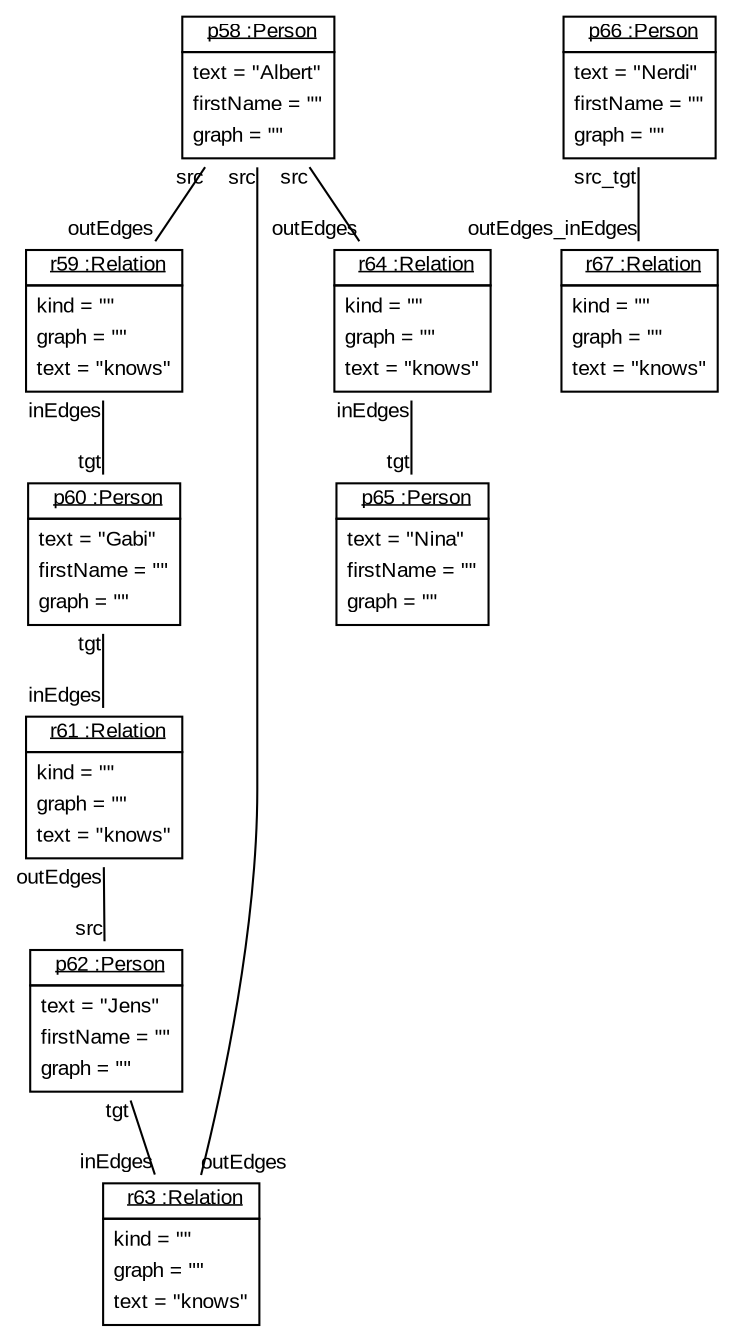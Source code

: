 graph ObjectDiagram {
   node [shape = none, fontsize = 10, fontname = "Arial"];
   edge [fontsize = 10, fontname = "Arial"];
   compound=true;

p58 [label=<<table border='0' cellborder='1' cellspacing='0'> <tr> <td href="../examples/org/sdmlib/examples/m2m/Person.java"> <u>p58 :Person</u></td></tr><tr><td><table border='0' cellborder='0' cellspacing='0'><tr><td align='left'>text = "Albert"</td></tr><tr><td align='left'>firstName = ""</td></tr><tr><td align='left'>graph = ""</td></tr></table></td></tr></table>>];
r59 [label=<<table border='0' cellborder='1' cellspacing='0'> <tr> <td href="../examples/org/sdmlib/examples/m2m/Relation.java"> <u>r59 :Relation</u></td></tr><tr><td><table border='0' cellborder='0' cellspacing='0'><tr><td align='left'>kind = ""</td></tr><tr><td align='left'>graph = ""</td></tr><tr><td align='left'>text = "knows"</td></tr></table></td></tr></table>>];
p60 [label=<<table border='0' cellborder='1' cellspacing='0'> <tr> <td href="../examples/org/sdmlib/examples/m2m/Person.java"> <u>p60 :Person</u></td></tr><tr><td><table border='0' cellborder='0' cellspacing='0'><tr><td align='left'>text = "Gabi"</td></tr><tr><td align='left'>firstName = ""</td></tr><tr><td align='left'>graph = ""</td></tr></table></td></tr></table>>];
r61 [label=<<table border='0' cellborder='1' cellspacing='0'> <tr> <td href="../examples/org/sdmlib/examples/m2m/Relation.java"> <u>r61 :Relation</u></td></tr><tr><td><table border='0' cellborder='0' cellspacing='0'><tr><td align='left'>kind = ""</td></tr><tr><td align='left'>graph = ""</td></tr><tr><td align='left'>text = "knows"</td></tr></table></td></tr></table>>];
p62 [label=<<table border='0' cellborder='1' cellspacing='0'> <tr> <td href="../examples/org/sdmlib/examples/m2m/Person.java"> <u>p62 :Person</u></td></tr><tr><td><table border='0' cellborder='0' cellspacing='0'><tr><td align='left'>text = "Jens"</td></tr><tr><td align='left'>firstName = ""</td></tr><tr><td align='left'>graph = ""</td></tr></table></td></tr></table>>];
r63 [label=<<table border='0' cellborder='1' cellspacing='0'> <tr> <td href="../examples/org/sdmlib/examples/m2m/Relation.java"> <u>r63 :Relation</u></td></tr><tr><td><table border='0' cellborder='0' cellspacing='0'><tr><td align='left'>kind = ""</td></tr><tr><td align='left'>graph = ""</td></tr><tr><td align='left'>text = "knows"</td></tr></table></td></tr></table>>];
r64 [label=<<table border='0' cellborder='1' cellspacing='0'> <tr> <td href="../examples/org/sdmlib/examples/m2m/Relation.java"> <u>r64 :Relation</u></td></tr><tr><td><table border='0' cellborder='0' cellspacing='0'><tr><td align='left'>kind = ""</td></tr><tr><td align='left'>graph = ""</td></tr><tr><td align='left'>text = "knows"</td></tr></table></td></tr></table>>];
p65 [label=<<table border='0' cellborder='1' cellspacing='0'> <tr> <td href="../examples/org/sdmlib/examples/m2m/Person.java"> <u>p65 :Person</u></td></tr><tr><td><table border='0' cellborder='0' cellspacing='0'><tr><td align='left'>text = "Nina"</td></tr><tr><td align='left'>firstName = ""</td></tr><tr><td align='left'>graph = ""</td></tr></table></td></tr></table>>];
p66 [label=<<table border='0' cellborder='1' cellspacing='0'> <tr> <td href="../examples/org/sdmlib/examples/m2m/Person.java"> <u>p66 :Person</u></td></tr><tr><td><table border='0' cellborder='0' cellspacing='0'><tr><td align='left'>text = "Nerdi"</td></tr><tr><td align='left'>firstName = ""</td></tr><tr><td align='left'>graph = ""</td></tr></table></td></tr></table>>];
r67 [label=<<table border='0' cellborder='1' cellspacing='0'> <tr> <td href="../examples/org/sdmlib/examples/m2m/Relation.java"> <u>r67 :Relation</u></td></tr><tr><td><table border='0' cellborder='0' cellspacing='0'><tr><td align='left'>kind = ""</td></tr><tr><td align='left'>graph = ""</td></tr><tr><td align='left'>text = "knows"</td></tr></table></td></tr></table>>];

p58 -- r59 [headlabel = "outEdges" taillabel = "src"];
p58 -- r63 [headlabel = "outEdges" taillabel = "src"];
p58 -- r64 [headlabel = "outEdges" taillabel = "src"];
r59 -- p60 [headlabel = "tgt" taillabel = "inEdges"];
p60 -- r61 [headlabel = "inEdges" taillabel = "tgt"];
r61 -- p62 [headlabel = "src" taillabel = "outEdges"];
p62 -- r63 [headlabel = "inEdges" taillabel = "tgt"];
r64 -- p65 [headlabel = "tgt" taillabel = "inEdges"];
p66 -- r67 [headlabel = "outEdges_inEdges" taillabel = "src_tgt"];
}

